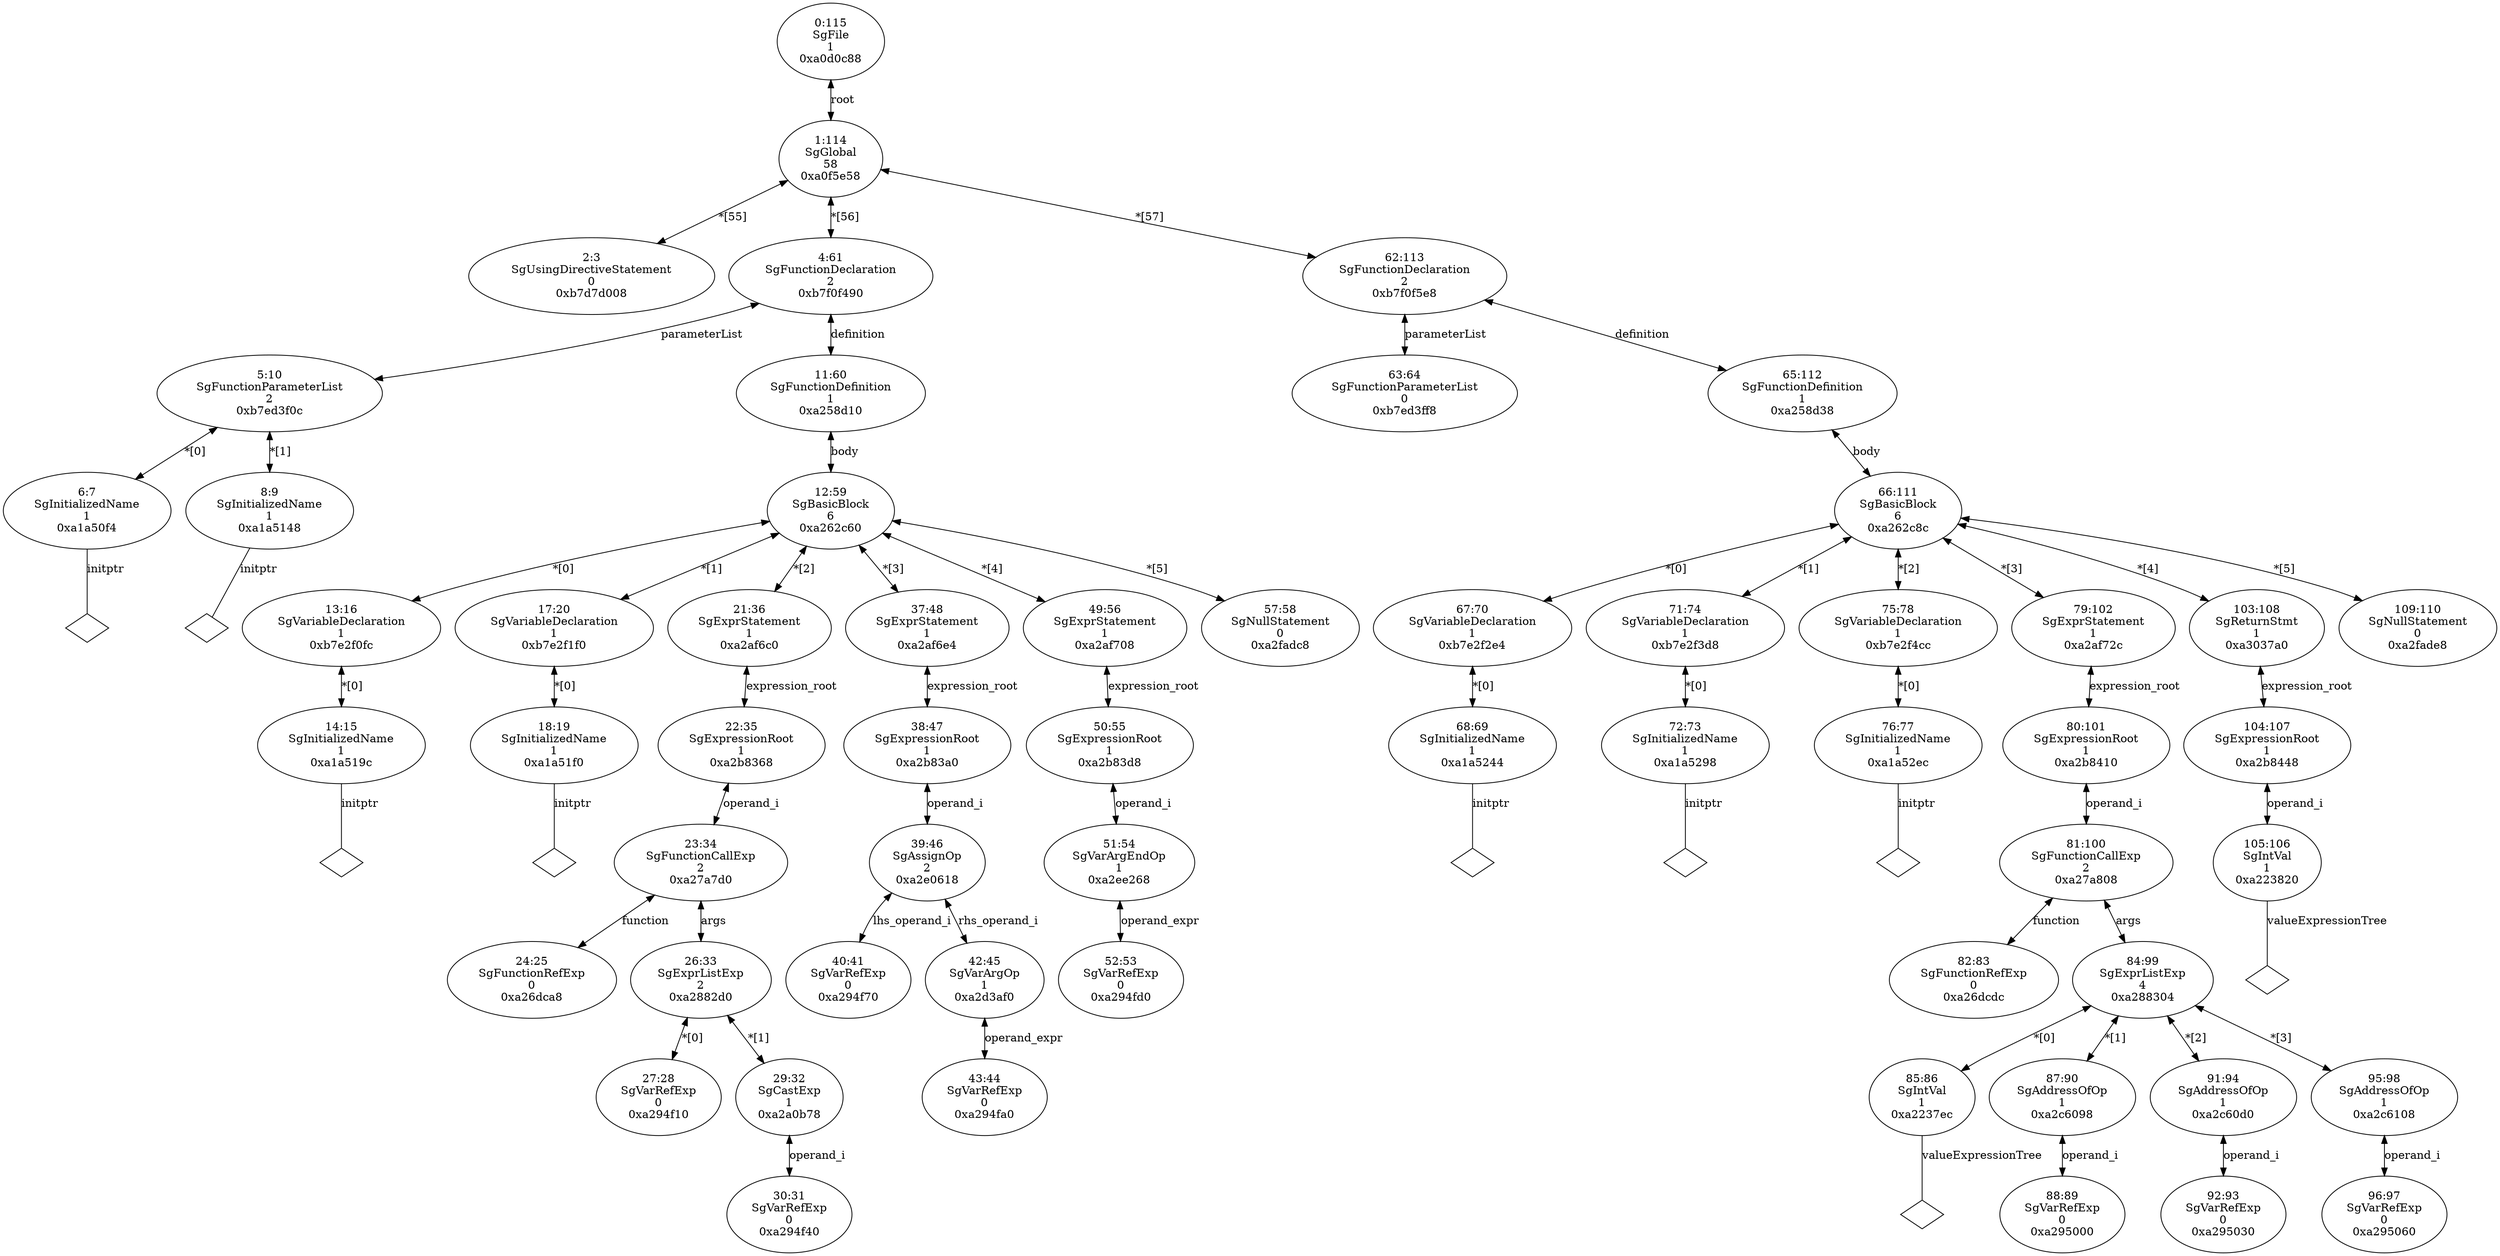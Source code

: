 digraph "G./parambinds-formals-intPtrs.C.dot" {
"0xb7d7d008"[label="2:3\nSgUsingDirectiveStatement\n0\n0xb7d7d008\n" ];
"0xa1a50f4"[label="6:7\nSgInitializedName\n1\n0xa1a50f4\n" ];
"0xa1a50f4" -> "0xa1a50f4__initptr__null"[label="initptr" dir=none ];
"0xa1a50f4__initptr__null"[label="" shape=diamond ];
"0xa1a5148"[label="8:9\nSgInitializedName\n1\n0xa1a5148\n" ];
"0xa1a5148" -> "0xa1a5148__initptr__null"[label="initptr" dir=none ];
"0xa1a5148__initptr__null"[label="" shape=diamond ];
"0xb7ed3f0c"[label="5:10\nSgFunctionParameterList\n2\n0xb7ed3f0c\n" ];
"0xb7ed3f0c" -> "0xa1a50f4"[label="*[0]" dir=both ];
"0xb7ed3f0c" -> "0xa1a5148"[label="*[1]" dir=both ];
"0xa1a519c"[label="14:15\nSgInitializedName\n1\n0xa1a519c\n" ];
"0xa1a519c" -> "0xa1a519c__initptr__null"[label="initptr" dir=none ];
"0xa1a519c__initptr__null"[label="" shape=diamond ];
"0xb7e2f0fc"[label="13:16\nSgVariableDeclaration\n1\n0xb7e2f0fc\n" ];
"0xb7e2f0fc" -> "0xa1a519c"[label="*[0]" dir=both ];
"0xa1a51f0"[label="18:19\nSgInitializedName\n1\n0xa1a51f0\n" ];
"0xa1a51f0" -> "0xa1a51f0__initptr__null"[label="initptr" dir=none ];
"0xa1a51f0__initptr__null"[label="" shape=diamond ];
"0xb7e2f1f0"[label="17:20\nSgVariableDeclaration\n1\n0xb7e2f1f0\n" ];
"0xb7e2f1f0" -> "0xa1a51f0"[label="*[0]" dir=both ];
"0xa26dca8"[label="24:25\nSgFunctionRefExp\n0\n0xa26dca8\n" ];
"0xa294f10"[label="27:28\nSgVarRefExp\n0\n0xa294f10\n" ];
"0xa294f40"[label="30:31\nSgVarRefExp\n0\n0xa294f40\n" ];
"0xa2a0b78"[label="29:32\nSgCastExp\n1\n0xa2a0b78\n" ];
"0xa2a0b78" -> "0xa294f40"[label="operand_i" dir=both ];
"0xa2882d0"[label="26:33\nSgExprListExp\n2\n0xa2882d0\n" ];
"0xa2882d0" -> "0xa294f10"[label="*[0]" dir=both ];
"0xa2882d0" -> "0xa2a0b78"[label="*[1]" dir=both ];
"0xa27a7d0"[label="23:34\nSgFunctionCallExp\n2\n0xa27a7d0\n" ];
"0xa27a7d0" -> "0xa26dca8"[label="function" dir=both ];
"0xa27a7d0" -> "0xa2882d0"[label="args" dir=both ];
"0xa2b8368"[label="22:35\nSgExpressionRoot\n1\n0xa2b8368\n" ];
"0xa2b8368" -> "0xa27a7d0"[label="operand_i" dir=both ];
"0xa2af6c0"[label="21:36\nSgExprStatement\n1\n0xa2af6c0\n" ];
"0xa2af6c0" -> "0xa2b8368"[label="expression_root" dir=both ];
"0xa294f70"[label="40:41\nSgVarRefExp\n0\n0xa294f70\n" ];
"0xa294fa0"[label="43:44\nSgVarRefExp\n0\n0xa294fa0\n" ];
"0xa2d3af0"[label="42:45\nSgVarArgOp\n1\n0xa2d3af0\n" ];
"0xa2d3af0" -> "0xa294fa0"[label="operand_expr" dir=both ];
"0xa2e0618"[label="39:46\nSgAssignOp\n2\n0xa2e0618\n" ];
"0xa2e0618" -> "0xa294f70"[label="lhs_operand_i" dir=both ];
"0xa2e0618" -> "0xa2d3af0"[label="rhs_operand_i" dir=both ];
"0xa2b83a0"[label="38:47\nSgExpressionRoot\n1\n0xa2b83a0\n" ];
"0xa2b83a0" -> "0xa2e0618"[label="operand_i" dir=both ];
"0xa2af6e4"[label="37:48\nSgExprStatement\n1\n0xa2af6e4\n" ];
"0xa2af6e4" -> "0xa2b83a0"[label="expression_root" dir=both ];
"0xa294fd0"[label="52:53\nSgVarRefExp\n0\n0xa294fd0\n" ];
"0xa2ee268"[label="51:54\nSgVarArgEndOp\n1\n0xa2ee268\n" ];
"0xa2ee268" -> "0xa294fd0"[label="operand_expr" dir=both ];
"0xa2b83d8"[label="50:55\nSgExpressionRoot\n1\n0xa2b83d8\n" ];
"0xa2b83d8" -> "0xa2ee268"[label="operand_i" dir=both ];
"0xa2af708"[label="49:56\nSgExprStatement\n1\n0xa2af708\n" ];
"0xa2af708" -> "0xa2b83d8"[label="expression_root" dir=both ];
"0xa2fadc8"[label="57:58\nSgNullStatement\n0\n0xa2fadc8\n" ];
"0xa262c60"[label="12:59\nSgBasicBlock\n6\n0xa262c60\n" ];
"0xa262c60" -> "0xb7e2f0fc"[label="*[0]" dir=both ];
"0xa262c60" -> "0xb7e2f1f0"[label="*[1]" dir=both ];
"0xa262c60" -> "0xa2af6c0"[label="*[2]" dir=both ];
"0xa262c60" -> "0xa2af6e4"[label="*[3]" dir=both ];
"0xa262c60" -> "0xa2af708"[label="*[4]" dir=both ];
"0xa262c60" -> "0xa2fadc8"[label="*[5]" dir=both ];
"0xa258d10"[label="11:60\nSgFunctionDefinition\n1\n0xa258d10\n" ];
"0xa258d10" -> "0xa262c60"[label="body" dir=both ];
"0xb7f0f490"[label="4:61\nSgFunctionDeclaration\n2\n0xb7f0f490\n" ];
"0xb7f0f490" -> "0xb7ed3f0c"[label="parameterList" dir=both ];
"0xb7f0f490" -> "0xa258d10"[label="definition" dir=both ];
"0xb7ed3ff8"[label="63:64\nSgFunctionParameterList\n0\n0xb7ed3ff8\n" ];
"0xa1a5244"[label="68:69\nSgInitializedName\n1\n0xa1a5244\n" ];
"0xa1a5244" -> "0xa1a5244__initptr__null"[label="initptr" dir=none ];
"0xa1a5244__initptr__null"[label="" shape=diamond ];
"0xb7e2f2e4"[label="67:70\nSgVariableDeclaration\n1\n0xb7e2f2e4\n" ];
"0xb7e2f2e4" -> "0xa1a5244"[label="*[0]" dir=both ];
"0xa1a5298"[label="72:73\nSgInitializedName\n1\n0xa1a5298\n" ];
"0xa1a5298" -> "0xa1a5298__initptr__null"[label="initptr" dir=none ];
"0xa1a5298__initptr__null"[label="" shape=diamond ];
"0xb7e2f3d8"[label="71:74\nSgVariableDeclaration\n1\n0xb7e2f3d8\n" ];
"0xb7e2f3d8" -> "0xa1a5298"[label="*[0]" dir=both ];
"0xa1a52ec"[label="76:77\nSgInitializedName\n1\n0xa1a52ec\n" ];
"0xa1a52ec" -> "0xa1a52ec__initptr__null"[label="initptr" dir=none ];
"0xa1a52ec__initptr__null"[label="" shape=diamond ];
"0xb7e2f4cc"[label="75:78\nSgVariableDeclaration\n1\n0xb7e2f4cc\n" ];
"0xb7e2f4cc" -> "0xa1a52ec"[label="*[0]" dir=both ];
"0xa26dcdc"[label="82:83\nSgFunctionRefExp\n0\n0xa26dcdc\n" ];
"0xa2237ec"[label="85:86\nSgIntVal\n1\n0xa2237ec\n" ];
"0xa2237ec" -> "0xa2237ec__valueExpressionTree__null"[label="valueExpressionTree" dir=none ];
"0xa2237ec__valueExpressionTree__null"[label="" shape=diamond ];
"0xa295000"[label="88:89\nSgVarRefExp\n0\n0xa295000\n" ];
"0xa2c6098"[label="87:90\nSgAddressOfOp\n1\n0xa2c6098\n" ];
"0xa2c6098" -> "0xa295000"[label="operand_i" dir=both ];
"0xa295030"[label="92:93\nSgVarRefExp\n0\n0xa295030\n" ];
"0xa2c60d0"[label="91:94\nSgAddressOfOp\n1\n0xa2c60d0\n" ];
"0xa2c60d0" -> "0xa295030"[label="operand_i" dir=both ];
"0xa295060"[label="96:97\nSgVarRefExp\n0\n0xa295060\n" ];
"0xa2c6108"[label="95:98\nSgAddressOfOp\n1\n0xa2c6108\n" ];
"0xa2c6108" -> "0xa295060"[label="operand_i" dir=both ];
"0xa288304"[label="84:99\nSgExprListExp\n4\n0xa288304\n" ];
"0xa288304" -> "0xa2237ec"[label="*[0]" dir=both ];
"0xa288304" -> "0xa2c6098"[label="*[1]" dir=both ];
"0xa288304" -> "0xa2c60d0"[label="*[2]" dir=both ];
"0xa288304" -> "0xa2c6108"[label="*[3]" dir=both ];
"0xa27a808"[label="81:100\nSgFunctionCallExp\n2\n0xa27a808\n" ];
"0xa27a808" -> "0xa26dcdc"[label="function" dir=both ];
"0xa27a808" -> "0xa288304"[label="args" dir=both ];
"0xa2b8410"[label="80:101\nSgExpressionRoot\n1\n0xa2b8410\n" ];
"0xa2b8410" -> "0xa27a808"[label="operand_i" dir=both ];
"0xa2af72c"[label="79:102\nSgExprStatement\n1\n0xa2af72c\n" ];
"0xa2af72c" -> "0xa2b8410"[label="expression_root" dir=both ];
"0xa223820"[label="105:106\nSgIntVal\n1\n0xa223820\n" ];
"0xa223820" -> "0xa223820__valueExpressionTree__null"[label="valueExpressionTree" dir=none ];
"0xa223820__valueExpressionTree__null"[label="" shape=diamond ];
"0xa2b8448"[label="104:107\nSgExpressionRoot\n1\n0xa2b8448\n" ];
"0xa2b8448" -> "0xa223820"[label="operand_i" dir=both ];
"0xa3037a0"[label="103:108\nSgReturnStmt\n1\n0xa3037a0\n" ];
"0xa3037a0" -> "0xa2b8448"[label="expression_root" dir=both ];
"0xa2fade8"[label="109:110\nSgNullStatement\n0\n0xa2fade8\n" ];
"0xa262c8c"[label="66:111\nSgBasicBlock\n6\n0xa262c8c\n" ];
"0xa262c8c" -> "0xb7e2f2e4"[label="*[0]" dir=both ];
"0xa262c8c" -> "0xb7e2f3d8"[label="*[1]" dir=both ];
"0xa262c8c" -> "0xb7e2f4cc"[label="*[2]" dir=both ];
"0xa262c8c" -> "0xa2af72c"[label="*[3]" dir=both ];
"0xa262c8c" -> "0xa3037a0"[label="*[4]" dir=both ];
"0xa262c8c" -> "0xa2fade8"[label="*[5]" dir=both ];
"0xa258d38"[label="65:112\nSgFunctionDefinition\n1\n0xa258d38\n" ];
"0xa258d38" -> "0xa262c8c"[label="body" dir=both ];
"0xb7f0f5e8"[label="62:113\nSgFunctionDeclaration\n2\n0xb7f0f5e8\n" ];
"0xb7f0f5e8" -> "0xb7ed3ff8"[label="parameterList" dir=both ];
"0xb7f0f5e8" -> "0xa258d38"[label="definition" dir=both ];
"0xa0f5e58"[label="1:114\nSgGlobal\n58\n0xa0f5e58\n" ];
"0xa0f5e58" -> "0xb7d7d008"[label="*[55]" dir=both ];
"0xa0f5e58" -> "0xb7f0f490"[label="*[56]" dir=both ];
"0xa0f5e58" -> "0xb7f0f5e8"[label="*[57]" dir=both ];
"0xa0d0c88"[label="0:115\nSgFile\n1\n0xa0d0c88\n" ];
"0xa0d0c88" -> "0xa0f5e58"[label="root" dir=both ];
}
